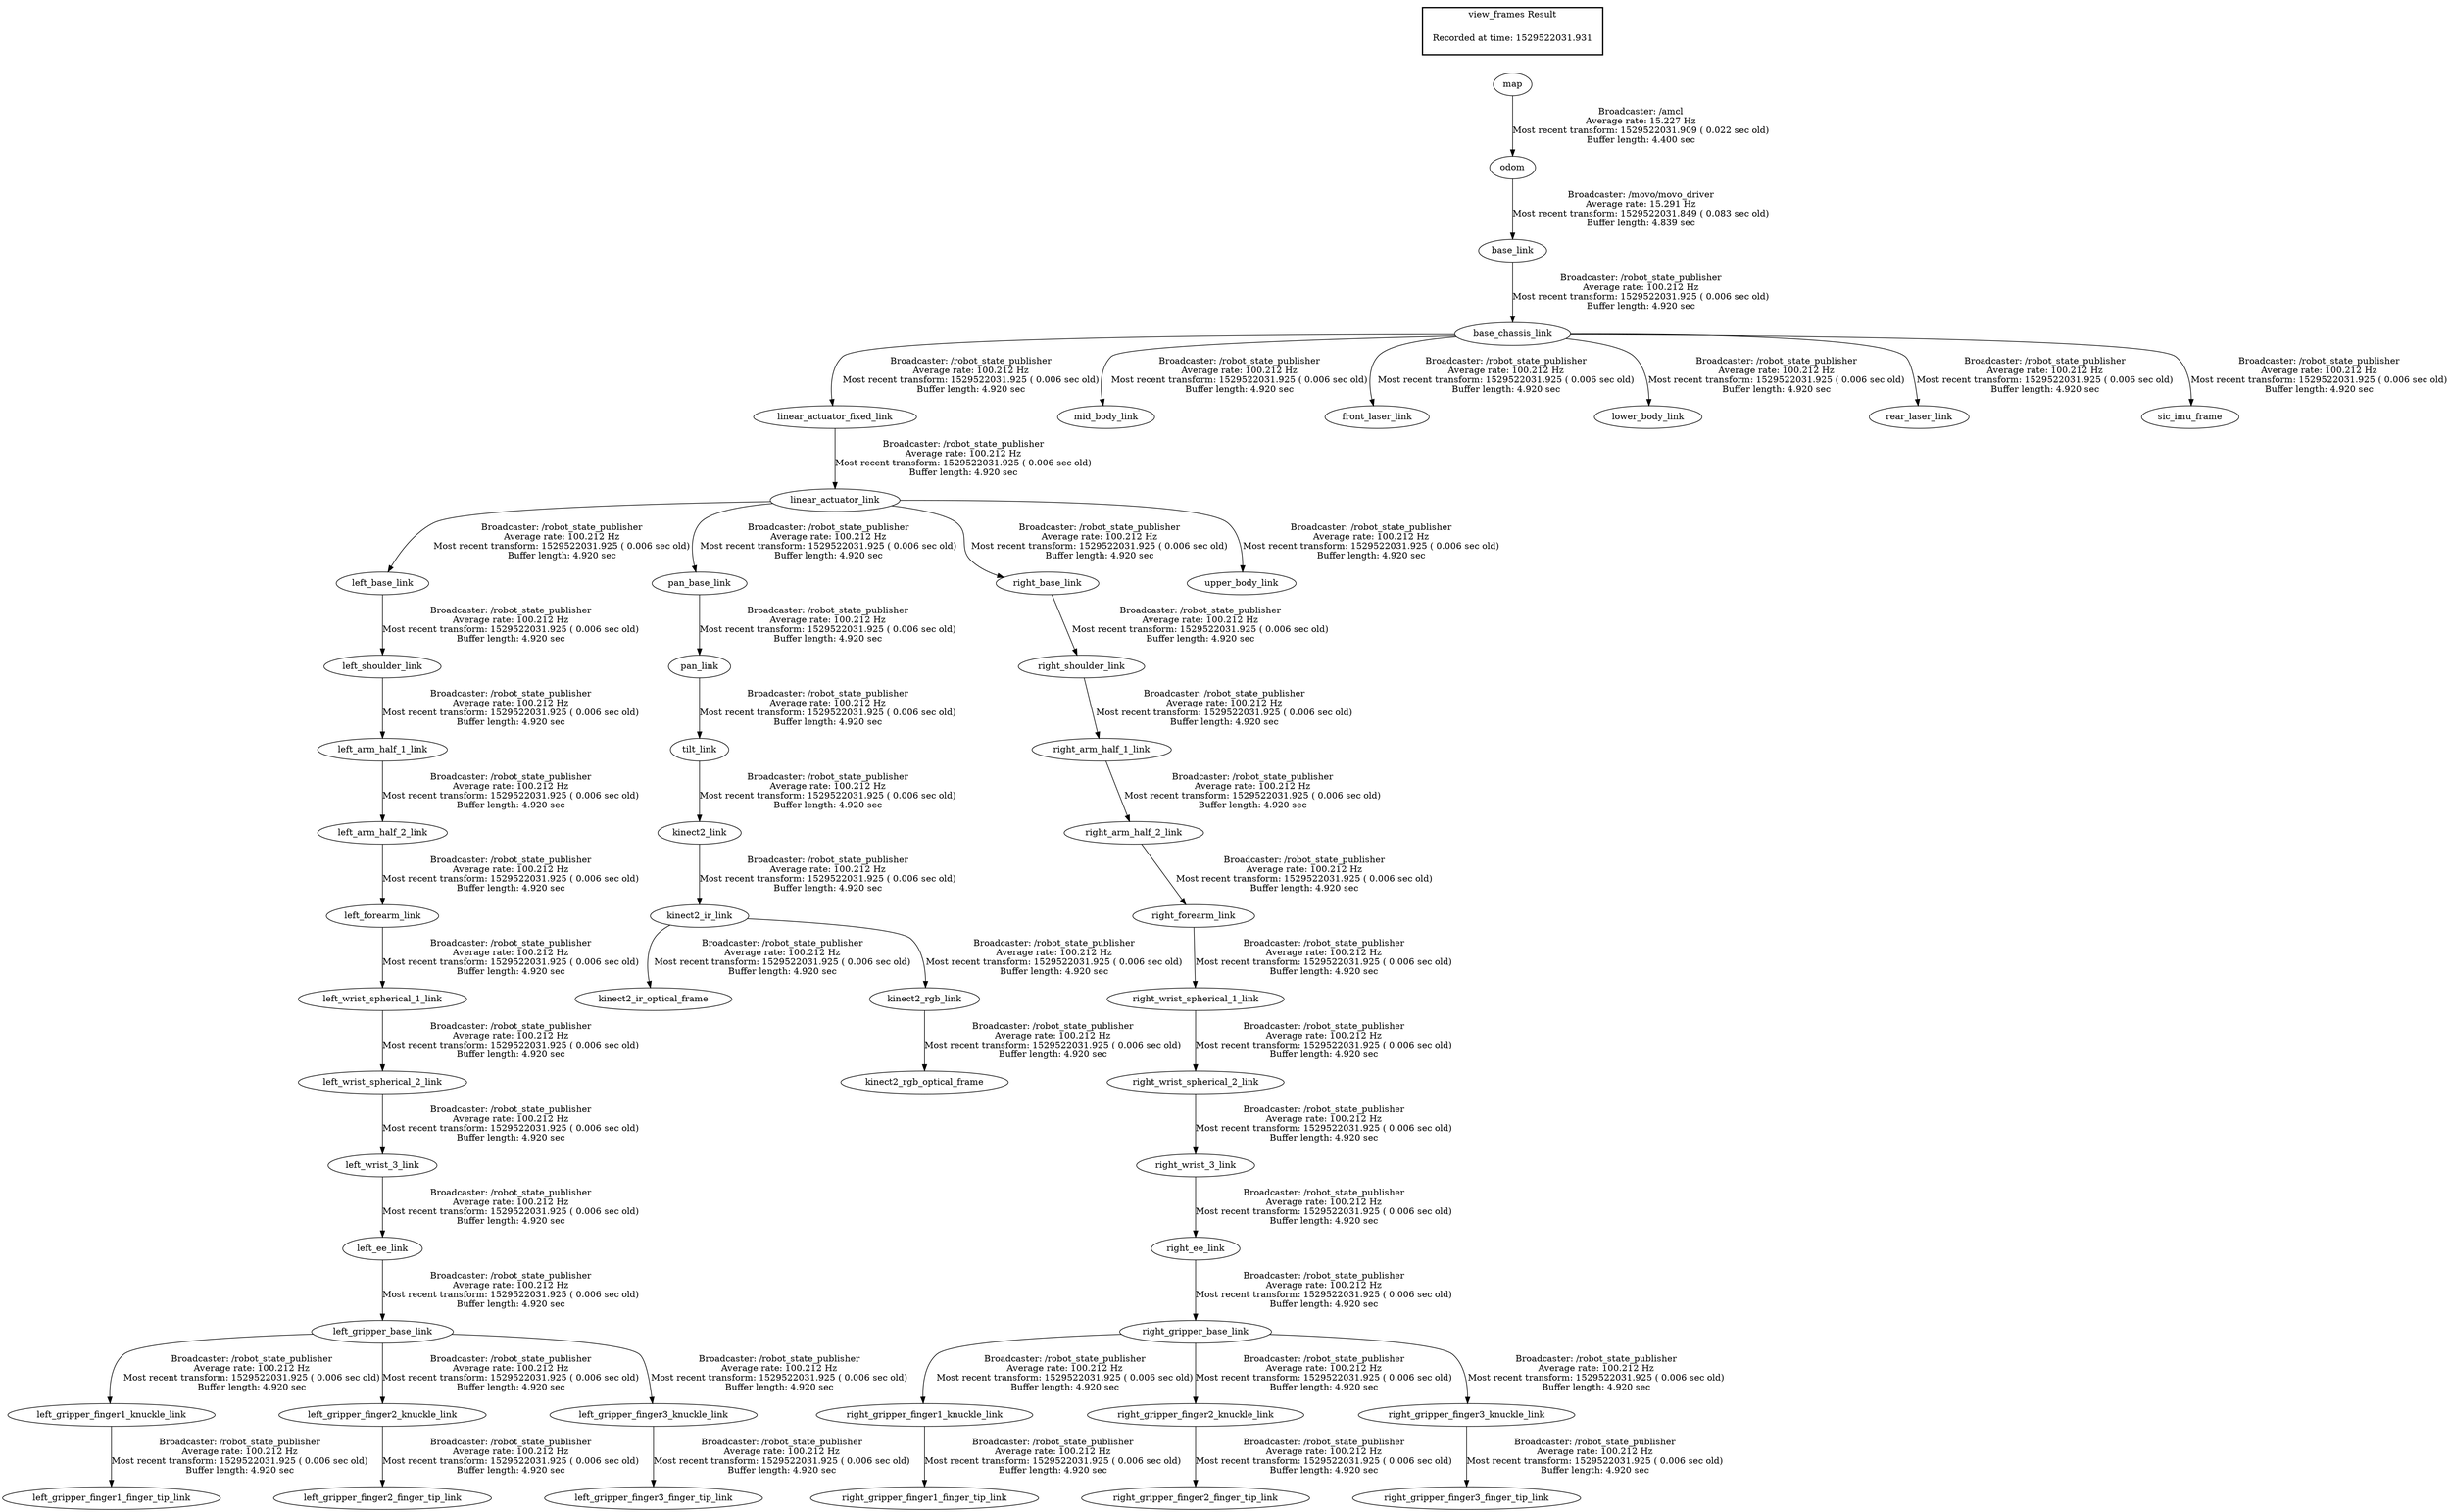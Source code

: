 digraph G {
"left_arm_half_1_link" -> "left_arm_half_2_link"[label="Broadcaster: /robot_state_publisher\nAverage rate: 100.212 Hz\nMost recent transform: 1529522031.925 ( 0.006 sec old)\nBuffer length: 4.920 sec\n"];
"left_shoulder_link" -> "left_arm_half_1_link"[label="Broadcaster: /robot_state_publisher\nAverage rate: 100.212 Hz\nMost recent transform: 1529522031.925 ( 0.006 sec old)\nBuffer length: 4.920 sec\n"];
"left_arm_half_2_link" -> "left_forearm_link"[label="Broadcaster: /robot_state_publisher\nAverage rate: 100.212 Hz\nMost recent transform: 1529522031.925 ( 0.006 sec old)\nBuffer length: 4.920 sec\n"];
"left_gripper_base_link" -> "left_gripper_finger1_knuckle_link"[label="Broadcaster: /robot_state_publisher\nAverage rate: 100.212 Hz\nMost recent transform: 1529522031.925 ( 0.006 sec old)\nBuffer length: 4.920 sec\n"];
"left_ee_link" -> "left_gripper_base_link"[label="Broadcaster: /robot_state_publisher\nAverage rate: 100.212 Hz\nMost recent transform: 1529522031.925 ( 0.006 sec old)\nBuffer length: 4.920 sec\n"];
"left_gripper_base_link" -> "left_gripper_finger2_knuckle_link"[label="Broadcaster: /robot_state_publisher\nAverage rate: 100.212 Hz\nMost recent transform: 1529522031.925 ( 0.006 sec old)\nBuffer length: 4.920 sec\n"];
"left_gripper_base_link" -> "left_gripper_finger3_knuckle_link"[label="Broadcaster: /robot_state_publisher\nAverage rate: 100.212 Hz\nMost recent transform: 1529522031.925 ( 0.006 sec old)\nBuffer length: 4.920 sec\n"];
"left_base_link" -> "left_shoulder_link"[label="Broadcaster: /robot_state_publisher\nAverage rate: 100.212 Hz\nMost recent transform: 1529522031.925 ( 0.006 sec old)\nBuffer length: 4.920 sec\n"];
"linear_actuator_link" -> "left_base_link"[label="Broadcaster: /robot_state_publisher\nAverage rate: 100.212 Hz\nMost recent transform: 1529522031.925 ( 0.006 sec old)\nBuffer length: 4.920 sec\n"];
"left_wrist_spherical_2_link" -> "left_wrist_3_link"[label="Broadcaster: /robot_state_publisher\nAverage rate: 100.212 Hz\nMost recent transform: 1529522031.925 ( 0.006 sec old)\nBuffer length: 4.920 sec\n"];
"left_wrist_spherical_1_link" -> "left_wrist_spherical_2_link"[label="Broadcaster: /robot_state_publisher\nAverage rate: 100.212 Hz\nMost recent transform: 1529522031.925 ( 0.006 sec old)\nBuffer length: 4.920 sec\n"];
"left_forearm_link" -> "left_wrist_spherical_1_link"[label="Broadcaster: /robot_state_publisher\nAverage rate: 100.212 Hz\nMost recent transform: 1529522031.925 ( 0.006 sec old)\nBuffer length: 4.920 sec\n"];
"linear_actuator_fixed_link" -> "linear_actuator_link"[label="Broadcaster: /robot_state_publisher\nAverage rate: 100.212 Hz\nMost recent transform: 1529522031.925 ( 0.006 sec old)\nBuffer length: 4.920 sec\n"];
"base_chassis_link" -> "linear_actuator_fixed_link"[label="Broadcaster: /robot_state_publisher\nAverage rate: 100.212 Hz\nMost recent transform: 1529522031.925 ( 0.006 sec old)\nBuffer length: 4.920 sec\n"];
"base_chassis_link" -> "mid_body_link"[label="Broadcaster: /robot_state_publisher\nAverage rate: 100.212 Hz\nMost recent transform: 1529522031.925 ( 0.006 sec old)\nBuffer length: 4.920 sec\n"];
"base_link" -> "base_chassis_link"[label="Broadcaster: /robot_state_publisher\nAverage rate: 100.212 Hz\nMost recent transform: 1529522031.925 ( 0.006 sec old)\nBuffer length: 4.920 sec\n"];
"pan_base_link" -> "pan_link"[label="Broadcaster: /robot_state_publisher\nAverage rate: 100.212 Hz\nMost recent transform: 1529522031.925 ( 0.006 sec old)\nBuffer length: 4.920 sec\n"];
"linear_actuator_link" -> "pan_base_link"[label="Broadcaster: /robot_state_publisher\nAverage rate: 100.212 Hz\nMost recent transform: 1529522031.925 ( 0.006 sec old)\nBuffer length: 4.920 sec\n"];
"right_arm_half_1_link" -> "right_arm_half_2_link"[label="Broadcaster: /robot_state_publisher\nAverage rate: 100.212 Hz\nMost recent transform: 1529522031.925 ( 0.006 sec old)\nBuffer length: 4.920 sec\n"];
"right_shoulder_link" -> "right_arm_half_1_link"[label="Broadcaster: /robot_state_publisher\nAverage rate: 100.212 Hz\nMost recent transform: 1529522031.925 ( 0.006 sec old)\nBuffer length: 4.920 sec\n"];
"right_arm_half_2_link" -> "right_forearm_link"[label="Broadcaster: /robot_state_publisher\nAverage rate: 100.212 Hz\nMost recent transform: 1529522031.925 ( 0.006 sec old)\nBuffer length: 4.920 sec\n"];
"right_gripper_base_link" -> "right_gripper_finger1_knuckle_link"[label="Broadcaster: /robot_state_publisher\nAverage rate: 100.212 Hz\nMost recent transform: 1529522031.925 ( 0.006 sec old)\nBuffer length: 4.920 sec\n"];
"right_ee_link" -> "right_gripper_base_link"[label="Broadcaster: /robot_state_publisher\nAverage rate: 100.212 Hz\nMost recent transform: 1529522031.925 ( 0.006 sec old)\nBuffer length: 4.920 sec\n"];
"right_gripper_base_link" -> "right_gripper_finger2_knuckle_link"[label="Broadcaster: /robot_state_publisher\nAverage rate: 100.212 Hz\nMost recent transform: 1529522031.925 ( 0.006 sec old)\nBuffer length: 4.920 sec\n"];
"right_gripper_base_link" -> "right_gripper_finger3_knuckle_link"[label="Broadcaster: /robot_state_publisher\nAverage rate: 100.212 Hz\nMost recent transform: 1529522031.925 ( 0.006 sec old)\nBuffer length: 4.920 sec\n"];
"right_base_link" -> "right_shoulder_link"[label="Broadcaster: /robot_state_publisher\nAverage rate: 100.212 Hz\nMost recent transform: 1529522031.925 ( 0.006 sec old)\nBuffer length: 4.920 sec\n"];
"linear_actuator_link" -> "right_base_link"[label="Broadcaster: /robot_state_publisher\nAverage rate: 100.212 Hz\nMost recent transform: 1529522031.925 ( 0.006 sec old)\nBuffer length: 4.920 sec\n"];
"right_wrist_spherical_2_link" -> "right_wrist_3_link"[label="Broadcaster: /robot_state_publisher\nAverage rate: 100.212 Hz\nMost recent transform: 1529522031.925 ( 0.006 sec old)\nBuffer length: 4.920 sec\n"];
"right_wrist_spherical_1_link" -> "right_wrist_spherical_2_link"[label="Broadcaster: /robot_state_publisher\nAverage rate: 100.212 Hz\nMost recent transform: 1529522031.925 ( 0.006 sec old)\nBuffer length: 4.920 sec\n"];
"right_forearm_link" -> "right_wrist_spherical_1_link"[label="Broadcaster: /robot_state_publisher\nAverage rate: 100.212 Hz\nMost recent transform: 1529522031.925 ( 0.006 sec old)\nBuffer length: 4.920 sec\n"];
"pan_link" -> "tilt_link"[label="Broadcaster: /robot_state_publisher\nAverage rate: 100.212 Hz\nMost recent transform: 1529522031.925 ( 0.006 sec old)\nBuffer length: 4.920 sec\n"];
"odom" -> "base_link"[label="Broadcaster: /movo/movo_driver\nAverage rate: 15.291 Hz\nMost recent transform: 1529522031.849 ( 0.083 sec old)\nBuffer length: 4.839 sec\n"];
"base_chassis_link" -> "front_laser_link"[label="Broadcaster: /robot_state_publisher\nAverage rate: 100.212 Hz\nMost recent transform: 1529522031.925 ( 0.006 sec old)\nBuffer length: 4.920 sec\n"];
"kinect2_link" -> "kinect2_ir_link"[label="Broadcaster: /robot_state_publisher\nAverage rate: 100.212 Hz\nMost recent transform: 1529522031.925 ( 0.006 sec old)\nBuffer length: 4.920 sec\n"];
"tilt_link" -> "kinect2_link"[label="Broadcaster: /robot_state_publisher\nAverage rate: 100.212 Hz\nMost recent transform: 1529522031.925 ( 0.006 sec old)\nBuffer length: 4.920 sec\n"];
"kinect2_ir_link" -> "kinect2_ir_optical_frame"[label="Broadcaster: /robot_state_publisher\nAverage rate: 100.212 Hz\nMost recent transform: 1529522031.925 ( 0.006 sec old)\nBuffer length: 4.920 sec\n"];
"kinect2_ir_link" -> "kinect2_rgb_link"[label="Broadcaster: /robot_state_publisher\nAverage rate: 100.212 Hz\nMost recent transform: 1529522031.925 ( 0.006 sec old)\nBuffer length: 4.920 sec\n"];
"kinect2_rgb_link" -> "kinect2_rgb_optical_frame"[label="Broadcaster: /robot_state_publisher\nAverage rate: 100.212 Hz\nMost recent transform: 1529522031.925 ( 0.006 sec old)\nBuffer length: 4.920 sec\n"];
"left_wrist_3_link" -> "left_ee_link"[label="Broadcaster: /robot_state_publisher\nAverage rate: 100.212 Hz\nMost recent transform: 1529522031.925 ( 0.006 sec old)\nBuffer length: 4.920 sec\n"];
"left_gripper_finger1_knuckle_link" -> "left_gripper_finger1_finger_tip_link"[label="Broadcaster: /robot_state_publisher\nAverage rate: 100.212 Hz\nMost recent transform: 1529522031.925 ( 0.006 sec old)\nBuffer length: 4.920 sec\n"];
"left_gripper_finger2_knuckle_link" -> "left_gripper_finger2_finger_tip_link"[label="Broadcaster: /robot_state_publisher\nAverage rate: 100.212 Hz\nMost recent transform: 1529522031.925 ( 0.006 sec old)\nBuffer length: 4.920 sec\n"];
"left_gripper_finger3_knuckle_link" -> "left_gripper_finger3_finger_tip_link"[label="Broadcaster: /robot_state_publisher\nAverage rate: 100.212 Hz\nMost recent transform: 1529522031.925 ( 0.006 sec old)\nBuffer length: 4.920 sec\n"];
"base_chassis_link" -> "lower_body_link"[label="Broadcaster: /robot_state_publisher\nAverage rate: 100.212 Hz\nMost recent transform: 1529522031.925 ( 0.006 sec old)\nBuffer length: 4.920 sec\n"];
"base_chassis_link" -> "rear_laser_link"[label="Broadcaster: /robot_state_publisher\nAverage rate: 100.212 Hz\nMost recent transform: 1529522031.925 ( 0.006 sec old)\nBuffer length: 4.920 sec\n"];
"right_wrist_3_link" -> "right_ee_link"[label="Broadcaster: /robot_state_publisher\nAverage rate: 100.212 Hz\nMost recent transform: 1529522031.925 ( 0.006 sec old)\nBuffer length: 4.920 sec\n"];
"right_gripper_finger1_knuckle_link" -> "right_gripper_finger1_finger_tip_link"[label="Broadcaster: /robot_state_publisher\nAverage rate: 100.212 Hz\nMost recent transform: 1529522031.925 ( 0.006 sec old)\nBuffer length: 4.920 sec\n"];
"right_gripper_finger2_knuckle_link" -> "right_gripper_finger2_finger_tip_link"[label="Broadcaster: /robot_state_publisher\nAverage rate: 100.212 Hz\nMost recent transform: 1529522031.925 ( 0.006 sec old)\nBuffer length: 4.920 sec\n"];
"right_gripper_finger3_knuckle_link" -> "right_gripper_finger3_finger_tip_link"[label="Broadcaster: /robot_state_publisher\nAverage rate: 100.212 Hz\nMost recent transform: 1529522031.925 ( 0.006 sec old)\nBuffer length: 4.920 sec\n"];
"base_chassis_link" -> "sic_imu_frame"[label="Broadcaster: /robot_state_publisher\nAverage rate: 100.212 Hz\nMost recent transform: 1529522031.925 ( 0.006 sec old)\nBuffer length: 4.920 sec\n"];
"linear_actuator_link" -> "upper_body_link"[label="Broadcaster: /robot_state_publisher\nAverage rate: 100.212 Hz\nMost recent transform: 1529522031.925 ( 0.006 sec old)\nBuffer length: 4.920 sec\n"];
"map" -> "odom"[label="Broadcaster: /amcl\nAverage rate: 15.227 Hz\nMost recent transform: 1529522031.909 ( 0.022 sec old)\nBuffer length: 4.400 sec\n"];
edge [style=invis];
 subgraph cluster_legend { style=bold; color=black; label ="view_frames Result";
"Recorded at time: 1529522031.931"[ shape=plaintext ] ;
 }->"map";
}
